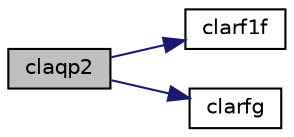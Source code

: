 digraph "claqp2"
{
 // LATEX_PDF_SIZE
  edge [fontname="Helvetica",fontsize="10",labelfontname="Helvetica",labelfontsize="10"];
  node [fontname="Helvetica",fontsize="10",shape=record];
  rankdir="LR";
  Node1 [label="claqp2",height=0.2,width=0.4,color="black", fillcolor="grey75", style="filled", fontcolor="black",tooltip="CLAQP2 computes a QR factorization with column pivoting of the matrix block."];
  Node1 -> Node2 [color="midnightblue",fontsize="10",style="solid",fontname="Helvetica"];
  Node2 [label="clarf1f",height=0.2,width=0.4,color="black", fillcolor="white", style="filled",URL="$clarf1f_8f.html#a3e28406862b5295433c9210497d2c392",tooltip="CLARF1F applies an elementary reflector to a general rectangular"];
  Node1 -> Node3 [color="midnightblue",fontsize="10",style="solid",fontname="Helvetica"];
  Node3 [label="clarfg",height=0.2,width=0.4,color="black", fillcolor="white", style="filled",URL="$clarfg_8f.html#ab546cf8718b98ecdc6aae99a34ffb1bf",tooltip="CLARFG generates an elementary reflector (Householder matrix)."];
}
